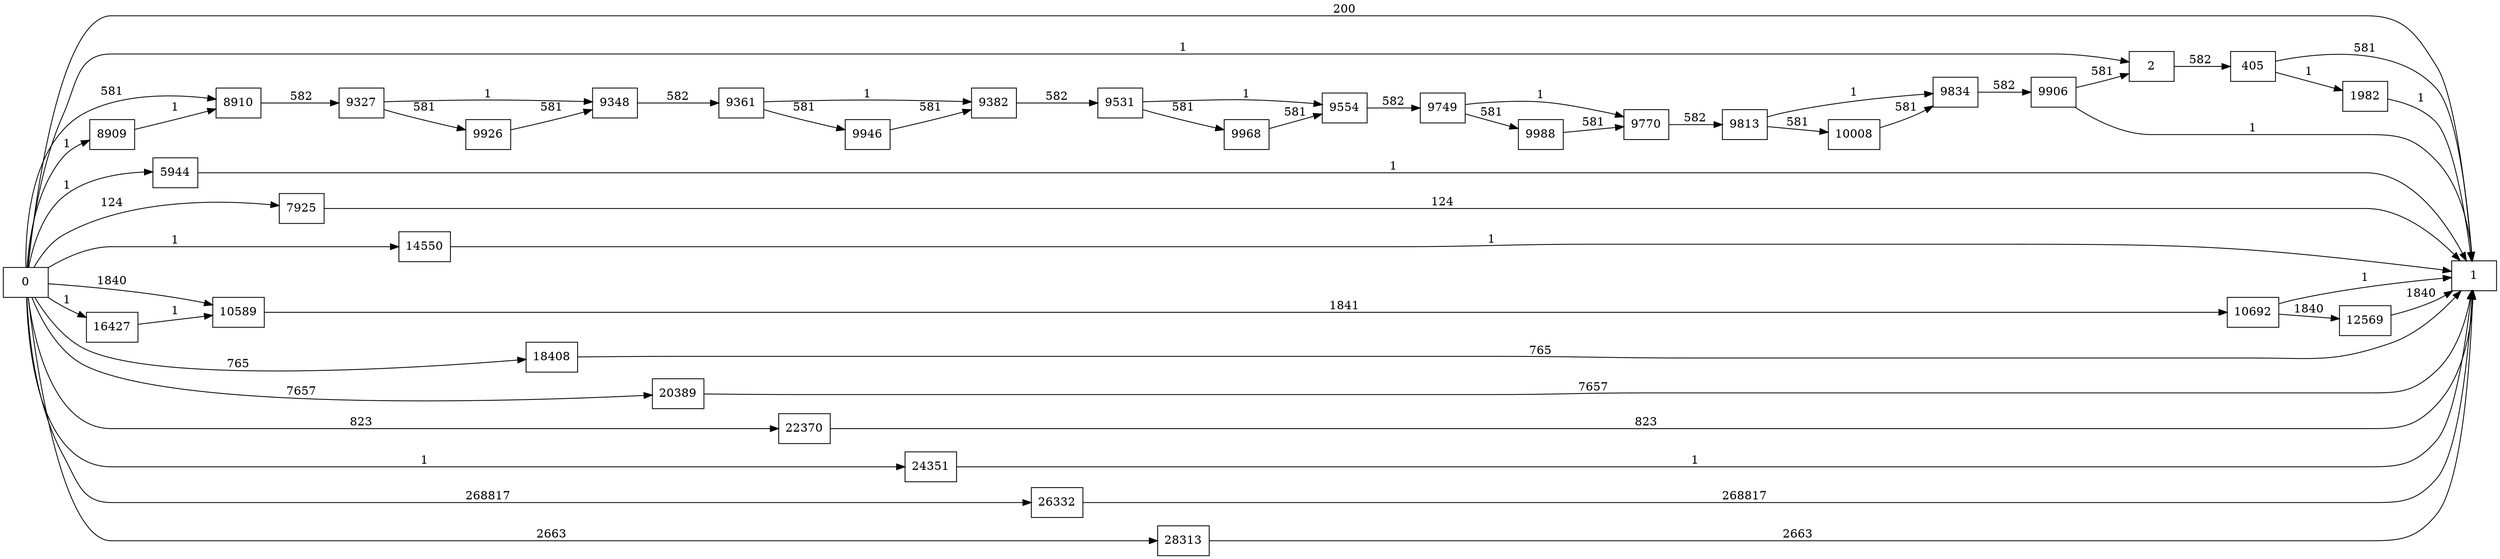digraph {
	graph [rankdir=LR]
	node [shape=rectangle]
	2 -> 405 [label=582]
	405 -> 1 [label=581]
	405 -> 1982 [label=1]
	1982 -> 1 [label=1]
	5944 -> 1 [label=1]
	7925 -> 1 [label=124]
	8909 -> 8910 [label=1]
	8910 -> 9327 [label=582]
	9327 -> 9348 [label=1]
	9327 -> 9926 [label=581]
	9348 -> 9361 [label=582]
	9361 -> 9382 [label=1]
	9361 -> 9946 [label=581]
	9382 -> 9531 [label=582]
	9531 -> 9554 [label=1]
	9531 -> 9968 [label=581]
	9554 -> 9749 [label=582]
	9749 -> 9770 [label=1]
	9749 -> 9988 [label=581]
	9770 -> 9813 [label=582]
	9813 -> 9834 [label=1]
	9813 -> 10008 [label=581]
	9834 -> 9906 [label=582]
	9906 -> 1 [label=1]
	9906 -> 2 [label=581]
	9926 -> 9348 [label=581]
	9946 -> 9382 [label=581]
	9968 -> 9554 [label=581]
	9988 -> 9770 [label=581]
	10008 -> 9834 [label=581]
	10589 -> 10692 [label=1841]
	10692 -> 1 [label=1]
	10692 -> 12569 [label=1840]
	12569 -> 1 [label=1840]
	14550 -> 1 [label=1]
	16427 -> 10589 [label=1]
	18408 -> 1 [label=765]
	20389 -> 1 [label=7657]
	22370 -> 1 [label=823]
	24351 -> 1 [label=1]
	26332 -> 1 [label=268817]
	28313 -> 1 [label=2663]
	0 -> 2 [label=1]
	0 -> 8910 [label=581]
	0 -> 10589 [label=1840]
	0 -> 1 [label=200]
	0 -> 5944 [label=1]
	0 -> 7925 [label=124]
	0 -> 8909 [label=1]
	0 -> 14550 [label=1]
	0 -> 16427 [label=1]
	0 -> 18408 [label=765]
	0 -> 20389 [label=7657]
	0 -> 22370 [label=823]
	0 -> 24351 [label=1]
	0 -> 26332 [label=268817]
	0 -> 28313 [label=2663]
}
